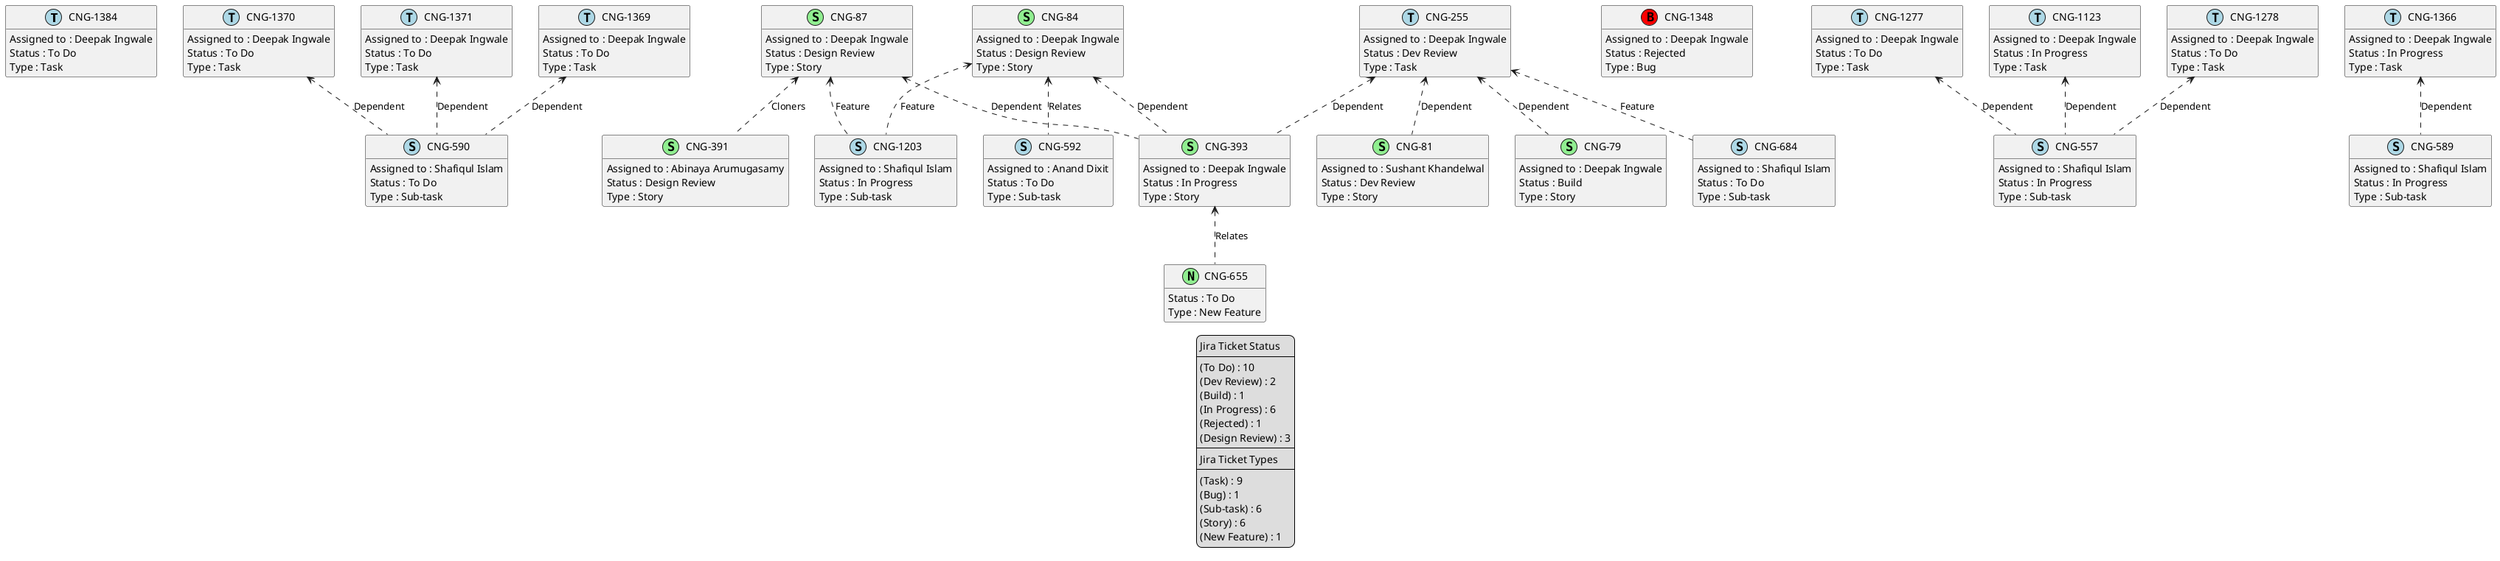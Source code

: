 @startuml
'https://plantuml.com/class-diagram

' GENERATE CLASS DIAGRAM ===========
' Generated at    : Mon Apr 15 16:49:40 CEST 2024

hide empty members

legend
Jira Ticket Status
----
(To Do) : 10
(Dev Review) : 2
(Build) : 1
(In Progress) : 6
(Rejected) : 1
(Design Review) : 3
----
Jira Ticket Types
----
(Task) : 9
(Bug) : 1
(Sub-task) : 6
(Story) : 6
(New Feature) : 1
end legend


' Tickets =======
class "CNG-1384" << (T,lightblue) >> {
  Assigned to : Deepak Ingwale
  Status : To Do
  Type : Task
}

class "CNG-590" << (S,lightblue) >> {
  Assigned to : Shafiqul Islam
  Status : To Do
  Type : Sub-task
}

class "CNG-1370" << (T,lightblue) >> {
  Assigned to : Deepak Ingwale
  Status : To Do
  Type : Task
}

class "CNG-1371" << (T,lightblue) >> {
  Assigned to : Deepak Ingwale
  Status : To Do
  Type : Task
}

class "CNG-391" << (S,lightgreen) >> {
  Assigned to : Abinaya Arumugasamy
  Status : Design Review
  Type : Story
}

class "CNG-592" << (S,lightblue) >> {
  Assigned to : Anand Dixit
  Status : To Do
  Type : Sub-task
}

class "CNG-393" << (S,lightgreen) >> {
  Assigned to : Deepak Ingwale
  Status : In Progress
  Type : Story
}

class "CNG-81" << (S,lightgreen) >> {
  Assigned to : Sushant Khandelwal
  Status : Dev Review
  Type : Story
}

class "CNG-84" << (S,lightgreen) >> {
  Assigned to : Deepak Ingwale
  Status : Design Review
  Type : Story
}

class "CNG-87" << (S,lightgreen) >> {
  Assigned to : Deepak Ingwale
  Status : Design Review
  Type : Story
}

class "CNG-79" << (S,lightgreen) >> {
  Assigned to : Deepak Ingwale
  Status : Build
  Type : Story
}

class "CNG-255" << (T,lightblue) >> {
  Assigned to : Deepak Ingwale
  Status : Dev Review
  Type : Task
}

class "CNG-684" << (S,lightblue) >> {
  Assigned to : Shafiqul Islam
  Status : To Do
  Type : Sub-task
}

class "CNG-1369" << (T,lightblue) >> {
  Assigned to : Deepak Ingwale
  Status : To Do
  Type : Task
}

class "CNG-1348" << (B,red) >> {
  Assigned to : Deepak Ingwale
  Status : Rejected
  Type : Bug
}

class "CNG-1203" << (S,lightblue) >> {
  Assigned to : Shafiqul Islam
  Status : In Progress
  Type : Sub-task
}

class "CNG-655" << (N,lightgreen) >> {
  Status : To Do
  Type : New Feature
}

class "CNG-1277" << (T,lightblue) >> {
  Assigned to : Deepak Ingwale
  Status : To Do
  Type : Task
}

class "CNG-1123" << (T,lightblue) >> {
  Assigned to : Deepak Ingwale
  Status : In Progress
  Type : Task
}

class "CNG-589" << (S,lightblue) >> {
  Assigned to : Shafiqul Islam
  Status : In Progress
  Type : Sub-task
}

class "CNG-1278" << (T,lightblue) >> {
  Assigned to : Deepak Ingwale
  Status : To Do
  Type : Task
}

class "CNG-1366" << (T,lightblue) >> {
  Assigned to : Deepak Ingwale
  Status : In Progress
  Type : Task
}

class "CNG-557" << (S,lightblue) >> {
  Assigned to : Shafiqul Islam
  Status : In Progress
  Type : Sub-task
}



' Links =======
"CNG-255" <.. "CNG-79" : Dependent
"CNG-255" <.. "CNG-81" : Dependent
"CNG-255" <.. "CNG-393" : Dependent
"CNG-255" <.. "CNG-684" : Feature
"CNG-393" <.. "CNG-655" : Relates
"CNG-1277" <.. "CNG-557" : Dependent
"CNG-1278" <.. "CNG-557" : Dependent
"CNG-1369" <.. "CNG-590" : Dependent
"CNG-1123" <.. "CNG-557" : Dependent
"CNG-1366" <.. "CNG-589" : Dependent
"CNG-1370" <.. "CNG-590" : Dependent
"CNG-1371" <.. "CNG-590" : Dependent
"CNG-84" <.. "CNG-393" : Dependent
"CNG-84" <.. "CNG-1203" : Feature
"CNG-84" <.. "CNG-592" : Relates
"CNG-87" <.. "CNG-391" : Cloners
"CNG-87" <.. "CNG-393" : Dependent
"CNG-87" <.. "CNG-1203" : Feature


@enduml
